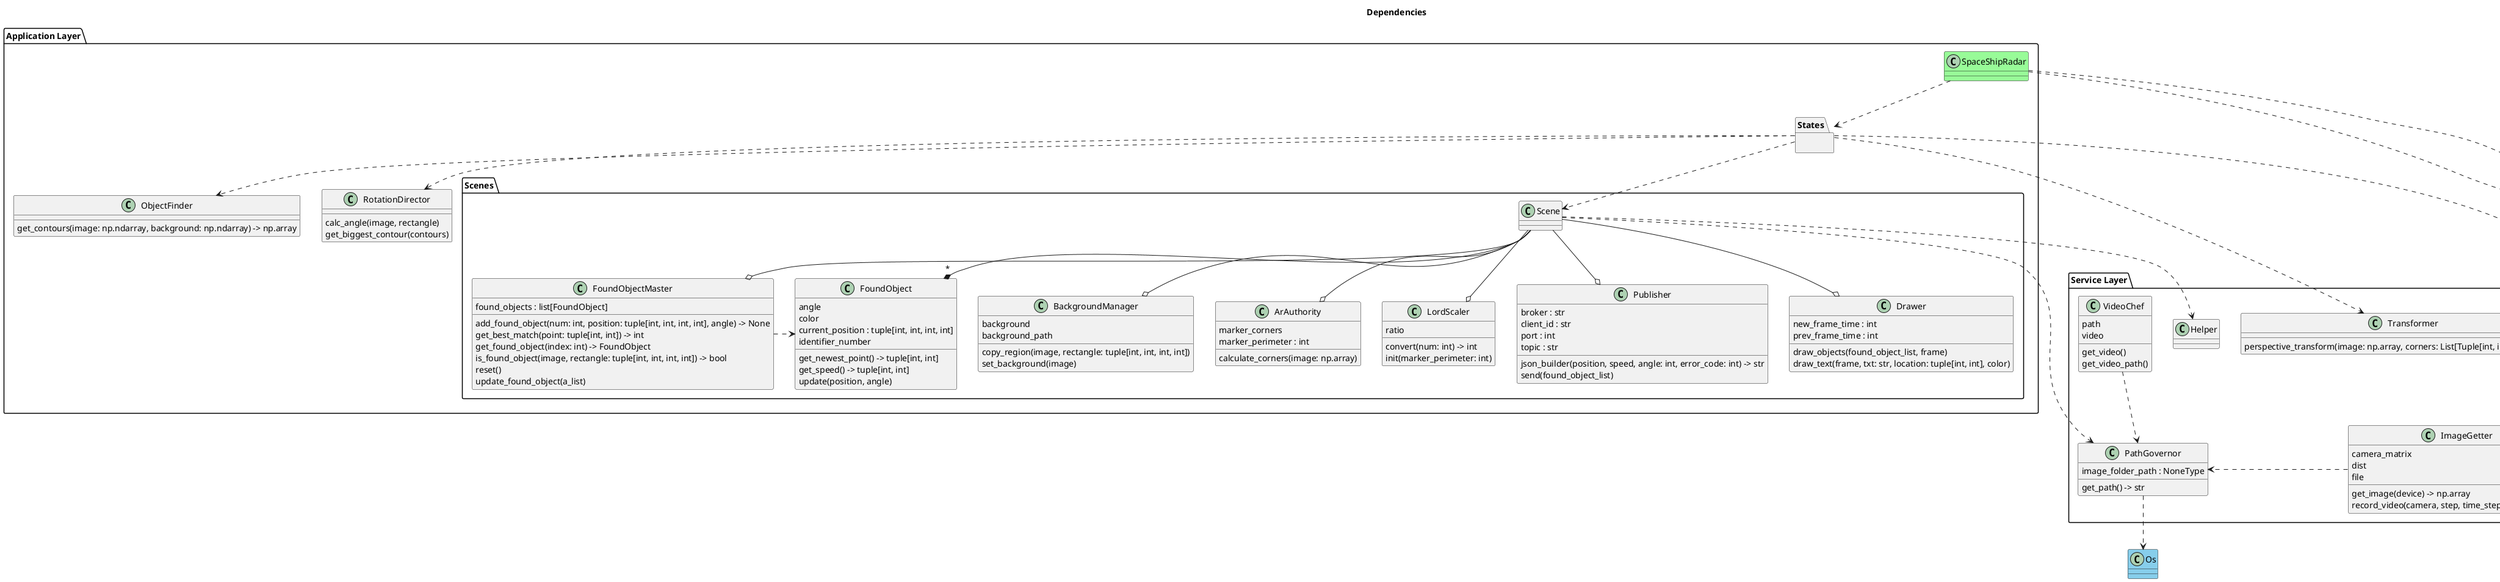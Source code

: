 @startuml swarch

title Dependencies

package "Application Layer" as AL {
    package States {}

    package Scenes {
        class "Scene" 

        class "FoundObject" {
            angle
            color
            current_position : tuple[int, int, int, int]
            identifier_number
            get_newest_point() -> tuple[int, int]
            get_speed() -> tuple[int, int]
            update(position, angle)
        }

        class "FoundObjectMaster" {
            found_objects : list[FoundObject]
            add_found_object(num: int, position: tuple[int, int, int, int], angle) -> None
            get_best_match(point: tuple[int, int]) -> int
            get_found_object(index: int) -> FoundObject
            is_found_object(image, rectangle: tuple[int, int, int, int]) -> bool
            reset()
            update_found_object(a_list)
        }

        class "BackgroundManager" {
            background
            background_path
            copy_region(image, rectangle: tuple[int, int, int, int])
            set_background(image)
        }

        class "ArAuthority" {
            marker_corners
            marker_perimeter : int
            calculate_corners(image: np.array)
        }

        class "LordScaler" {
            ratio
            convert(num: int) -> int
            init(marker_perimeter: int)
        }

        class "Publisher" {
            broker : str
            client_id : str
            port : int
            topic : str
            json_builder(position, speed, angle: int, error_code: int) -> str
            send(found_object_list)
        }

        class "Drawer" {
            new_frame_time : int
            prev_frame_time : int
            draw_objects(found_object_list, frame)
            draw_text(frame, txt: str, location: tuple[int, int], color)
        }
    }


    class "SpaceShipRadar" #PaleGreen

    class "RotationDirector" {
        calc_angle(image, rectangle)
        get_biggest_contour(contours)
    }

    class "ObjectFinder" {
        get_contours(image: np.ndarray, background: np.ndarray) -> np.array
    }

}

package "Service Layer" as SL {

    class Helper

    class "PathGovernor" {
        image_folder_path : NoneType
        get_path() -> str
    }

    class "ImageGetter" {
        camera_matrix
        dist
        file
        get_image(device) -> np.array
        record_video(camera, step, time_step, width, height)
    }

    class "Transformer" {
        perspective_transform(image: np.array, corners: List[Tuple[int, int]]) -> np.array
    }

    class "VideoChef" {
        path
        video
        get_video()
        get_video_path()
    }
}

class Os #SkyBlue
class "Robot" #pink
' class OpenCV #pink

' ImageGetter ..> OpenCV
ImageGetter .> Robot
ImageGetter .> PathGovernor

' ObjectFinder ..> OpenCV

PathGovernor ..> Os

' RotationDirector ..> OpenCV

Scene --o FoundObjectMaster
' Scene ..> OpenCV
Scene --* "*" FoundObject
Scene ..> Helper
Scene --o BackgroundManager
Scene ..> PathGovernor
Scene --o ArAuthority
Scene --o LordScaler
Scene --o Publisher
Scene --o Drawer
FoundObjectMaster .> FoundObject

' Settings ..> OpenCV

' States ..> OpenCV
States .> ImageGetter
States ..> Scene
States .> Transformer
States ..> ObjectFinder
States ..> RotationDirector

' Transformer ..> OpenCV

' VideoChef ..> OpenCV
VideoChef ..> PathGovernor

' SpaceShipRadar ..> OpenCV
SpaceShipRadar ..> Robot
SpaceShipRadar ..> ImageGetter
SpaceShipRadar ..> States


note right of Robot
Class provided by Webots
end note

@enduml